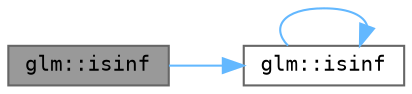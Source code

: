 digraph "glm::isinf"
{
 // LATEX_PDF_SIZE
  bgcolor="transparent";
  edge [fontname=Terminal,fontsize=10,labelfontname=Helvetica,labelfontsize=10];
  node [fontname=Terminal,fontsize=10,shape=box,height=0.2,width=0.4];
  rankdir="LR";
  Node1 [label="glm::isinf",height=0.2,width=0.4,color="gray40", fillcolor="grey60", style="filled", fontcolor="black",tooltip=" "];
  Node1 -> Node2 [color="steelblue1",style="solid"];
  Node2 [label="glm::isinf",height=0.2,width=0.4,color="grey40", fillcolor="white", style="filled",URL="$group__core__func__common.html#ga6dfda49bcedffb43ffe5d85307d732fa",tooltip=" "];
  Node2 -> Node2 [color="steelblue1",style="solid"];
}
